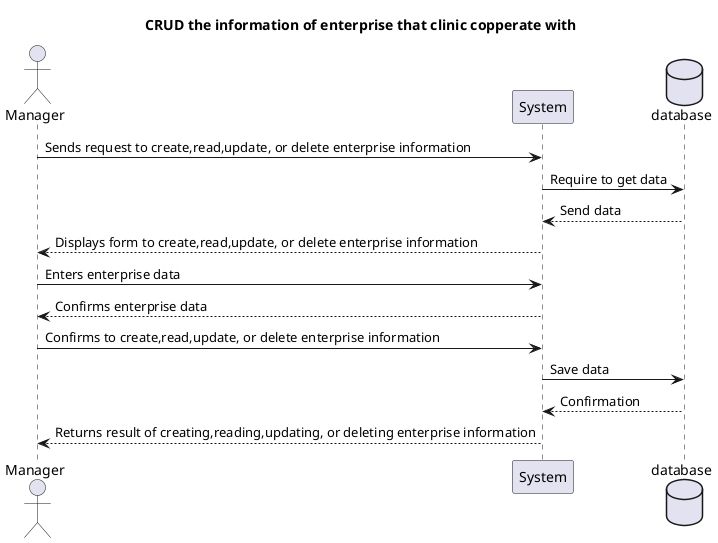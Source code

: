 @startuml
Title CRUD the information of enterprise that clinic copperate with

actor Manager
participant System
Database database

Manager -> System: Sends request to create,read,update, or delete enterprise information
System -> database:Require to get data
database --> System:Send data
System --> Manager: Displays form to create,read,update, or delete enterprise information
Manager -> System: Enters enterprise data
System --> Manager: Confirms enterprise data
Manager -> System: Confirms to create,read,update, or delete enterprise information
System-> database: Save data
database --> System: Confirmation
System --> Manager: Returns result of creating,reading,updating, or deleting enterprise information
@enduml
